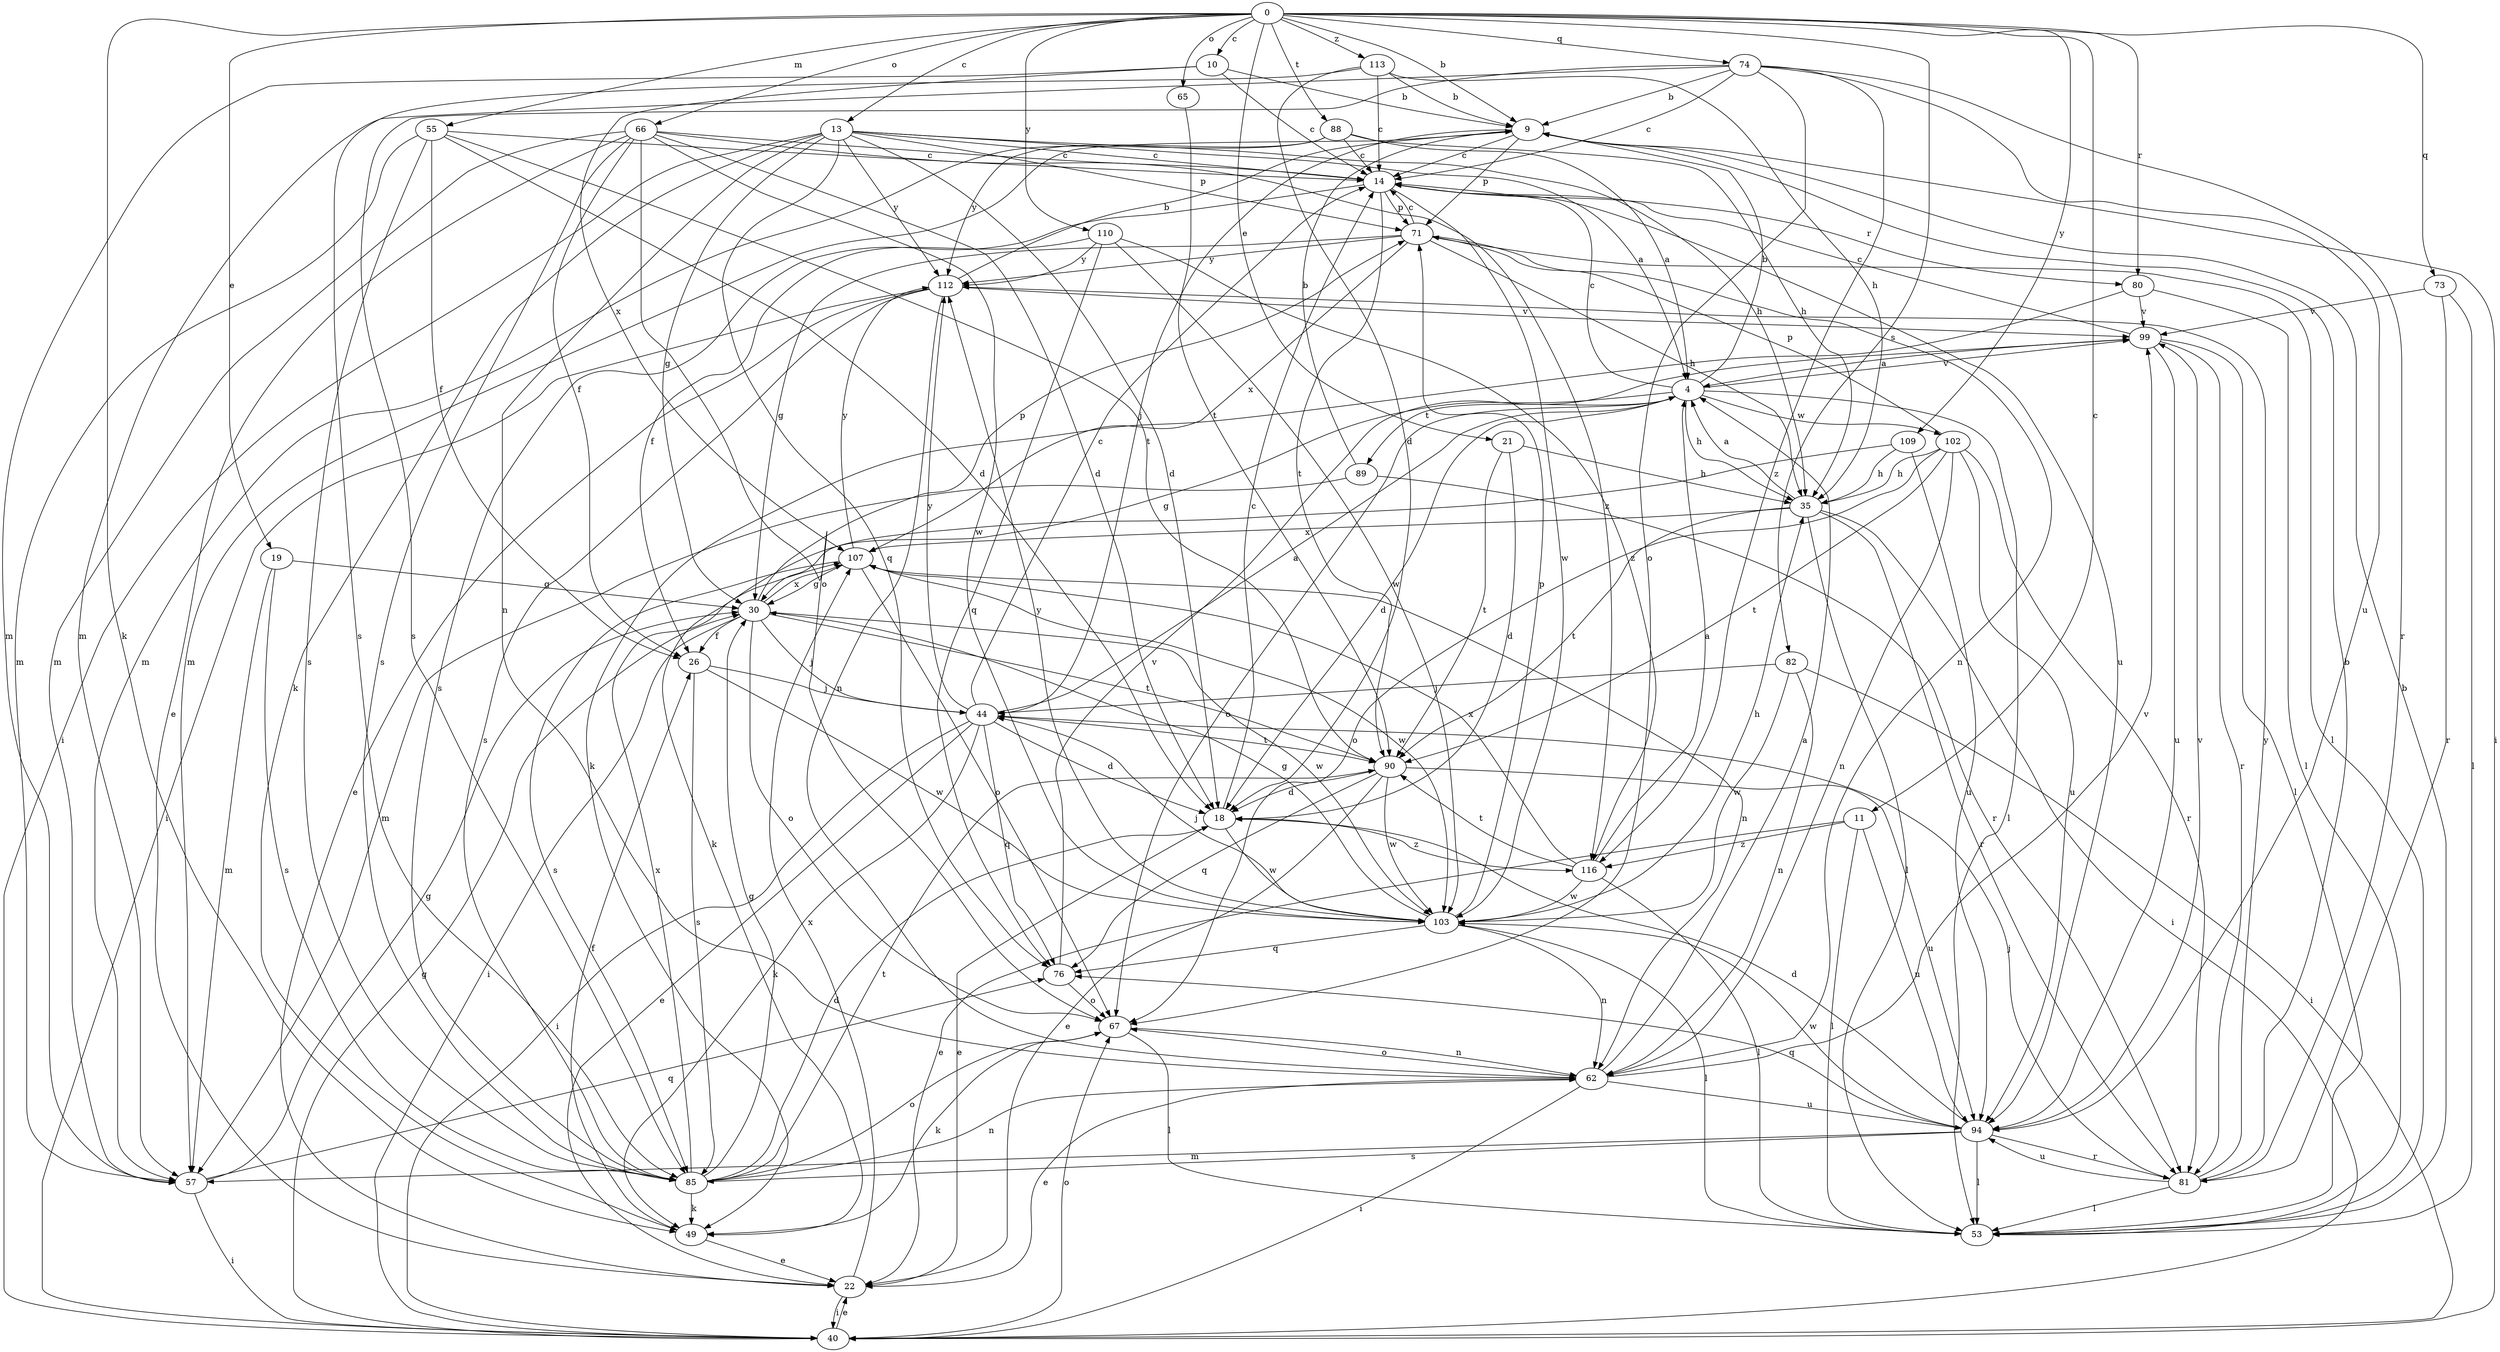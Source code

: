 strict digraph  {
0;
4;
9;
10;
11;
13;
14;
18;
19;
21;
22;
26;
30;
35;
40;
44;
49;
53;
55;
57;
62;
65;
66;
67;
71;
73;
74;
76;
80;
81;
82;
85;
88;
89;
90;
94;
99;
102;
103;
107;
109;
110;
112;
113;
116;
0 -> 9  [label=b];
0 -> 10  [label=c];
0 -> 11  [label=c];
0 -> 13  [label=c];
0 -> 19  [label=e];
0 -> 21  [label=e];
0 -> 49  [label=k];
0 -> 55  [label=m];
0 -> 65  [label=o];
0 -> 66  [label=o];
0 -> 73  [label=q];
0 -> 74  [label=q];
0 -> 80  [label=r];
0 -> 82  [label=s];
0 -> 88  [label=t];
0 -> 109  [label=y];
0 -> 110  [label=y];
0 -> 113  [label=z];
4 -> 9  [label=b];
4 -> 14  [label=c];
4 -> 18  [label=d];
4 -> 30  [label=g];
4 -> 35  [label=h];
4 -> 53  [label=l];
4 -> 67  [label=o];
4 -> 89  [label=t];
4 -> 99  [label=v];
4 -> 102  [label=w];
9 -> 14  [label=c];
9 -> 40  [label=i];
9 -> 44  [label=j];
9 -> 57  [label=m];
9 -> 71  [label=p];
10 -> 9  [label=b];
10 -> 14  [label=c];
10 -> 57  [label=m];
10 -> 107  [label=x];
11 -> 22  [label=e];
11 -> 53  [label=l];
11 -> 94  [label=u];
11 -> 116  [label=z];
13 -> 4  [label=a];
13 -> 14  [label=c];
13 -> 18  [label=d];
13 -> 30  [label=g];
13 -> 35  [label=h];
13 -> 40  [label=i];
13 -> 49  [label=k];
13 -> 62  [label=n];
13 -> 71  [label=p];
13 -> 76  [label=q];
13 -> 112  [label=y];
14 -> 71  [label=p];
14 -> 80  [label=r];
14 -> 85  [label=s];
14 -> 90  [label=t];
14 -> 94  [label=u];
14 -> 103  [label=w];
18 -> 14  [label=c];
18 -> 22  [label=e];
18 -> 103  [label=w];
18 -> 116  [label=z];
19 -> 30  [label=g];
19 -> 57  [label=m];
19 -> 85  [label=s];
21 -> 18  [label=d];
21 -> 35  [label=h];
21 -> 90  [label=t];
22 -> 40  [label=i];
22 -> 107  [label=x];
26 -> 44  [label=j];
26 -> 85  [label=s];
26 -> 103  [label=w];
30 -> 26  [label=f];
30 -> 40  [label=i];
30 -> 44  [label=j];
30 -> 67  [label=o];
30 -> 71  [label=p];
30 -> 90  [label=t];
30 -> 103  [label=w];
30 -> 107  [label=x];
35 -> 4  [label=a];
35 -> 40  [label=i];
35 -> 53  [label=l];
35 -> 81  [label=r];
35 -> 90  [label=t];
35 -> 107  [label=x];
40 -> 22  [label=e];
40 -> 30  [label=g];
40 -> 67  [label=o];
44 -> 4  [label=a];
44 -> 14  [label=c];
44 -> 18  [label=d];
44 -> 22  [label=e];
44 -> 40  [label=i];
44 -> 49  [label=k];
44 -> 76  [label=q];
44 -> 90  [label=t];
44 -> 112  [label=y];
49 -> 22  [label=e];
49 -> 26  [label=f];
53 -> 9  [label=b];
55 -> 14  [label=c];
55 -> 18  [label=d];
55 -> 26  [label=f];
55 -> 57  [label=m];
55 -> 85  [label=s];
55 -> 90  [label=t];
57 -> 30  [label=g];
57 -> 40  [label=i];
57 -> 76  [label=q];
62 -> 4  [label=a];
62 -> 22  [label=e];
62 -> 40  [label=i];
62 -> 67  [label=o];
62 -> 94  [label=u];
62 -> 99  [label=v];
65 -> 90  [label=t];
66 -> 14  [label=c];
66 -> 18  [label=d];
66 -> 22  [label=e];
66 -> 26  [label=f];
66 -> 57  [label=m];
66 -> 67  [label=o];
66 -> 85  [label=s];
66 -> 103  [label=w];
66 -> 116  [label=z];
67 -> 49  [label=k];
67 -> 53  [label=l];
67 -> 62  [label=n];
71 -> 14  [label=c];
71 -> 30  [label=g];
71 -> 35  [label=h];
71 -> 53  [label=l];
71 -> 62  [label=n];
71 -> 107  [label=x];
71 -> 112  [label=y];
73 -> 53  [label=l];
73 -> 81  [label=r];
73 -> 99  [label=v];
74 -> 9  [label=b];
74 -> 14  [label=c];
74 -> 57  [label=m];
74 -> 67  [label=o];
74 -> 81  [label=r];
74 -> 85  [label=s];
74 -> 94  [label=u];
74 -> 116  [label=z];
76 -> 67  [label=o];
76 -> 99  [label=v];
80 -> 49  [label=k];
80 -> 53  [label=l];
80 -> 99  [label=v];
81 -> 9  [label=b];
81 -> 44  [label=j];
81 -> 53  [label=l];
81 -> 94  [label=u];
81 -> 112  [label=y];
82 -> 40  [label=i];
82 -> 44  [label=j];
82 -> 62  [label=n];
82 -> 103  [label=w];
85 -> 18  [label=d];
85 -> 30  [label=g];
85 -> 49  [label=k];
85 -> 62  [label=n];
85 -> 67  [label=o];
85 -> 90  [label=t];
85 -> 107  [label=x];
88 -> 4  [label=a];
88 -> 14  [label=c];
88 -> 35  [label=h];
88 -> 57  [label=m];
88 -> 112  [label=y];
89 -> 9  [label=b];
89 -> 57  [label=m];
89 -> 81  [label=r];
90 -> 18  [label=d];
90 -> 22  [label=e];
90 -> 76  [label=q];
90 -> 94  [label=u];
90 -> 103  [label=w];
94 -> 18  [label=d];
94 -> 53  [label=l];
94 -> 57  [label=m];
94 -> 76  [label=q];
94 -> 81  [label=r];
94 -> 85  [label=s];
94 -> 99  [label=v];
94 -> 103  [label=w];
99 -> 4  [label=a];
99 -> 14  [label=c];
99 -> 53  [label=l];
99 -> 81  [label=r];
99 -> 94  [label=u];
102 -> 35  [label=h];
102 -> 62  [label=n];
102 -> 67  [label=o];
102 -> 71  [label=p];
102 -> 81  [label=r];
102 -> 90  [label=t];
102 -> 94  [label=u];
103 -> 30  [label=g];
103 -> 35  [label=h];
103 -> 44  [label=j];
103 -> 53  [label=l];
103 -> 62  [label=n];
103 -> 71  [label=p];
103 -> 76  [label=q];
103 -> 112  [label=y];
107 -> 30  [label=g];
107 -> 62  [label=n];
107 -> 67  [label=o];
107 -> 85  [label=s];
107 -> 103  [label=w];
107 -> 112  [label=y];
109 -> 35  [label=h];
109 -> 49  [label=k];
109 -> 94  [label=u];
110 -> 26  [label=f];
110 -> 76  [label=q];
110 -> 103  [label=w];
110 -> 112  [label=y];
110 -> 116  [label=z];
112 -> 9  [label=b];
112 -> 22  [label=e];
112 -> 40  [label=i];
112 -> 62  [label=n];
112 -> 85  [label=s];
112 -> 99  [label=v];
113 -> 9  [label=b];
113 -> 14  [label=c];
113 -> 18  [label=d];
113 -> 35  [label=h];
113 -> 85  [label=s];
116 -> 4  [label=a];
116 -> 53  [label=l];
116 -> 90  [label=t];
116 -> 103  [label=w];
116 -> 107  [label=x];
}
